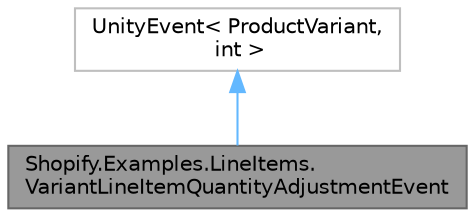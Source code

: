 digraph "Shopify.Examples.LineItems.VariantLineItemQuantityAdjustmentEvent"
{
 // LATEX_PDF_SIZE
  bgcolor="transparent";
  edge [fontname=Helvetica,fontsize=10,labelfontname=Helvetica,labelfontsize=10];
  node [fontname=Helvetica,fontsize=10,shape=box,height=0.2,width=0.4];
  Node1 [id="Node000001",label="Shopify.Examples.LineItems.\lVariantLineItemQuantityAdjustmentEvent",height=0.2,width=0.4,color="gray40", fillcolor="grey60", style="filled", fontcolor="black",tooltip=" "];
  Node2 -> Node1 [id="edge1_Node000001_Node000002",dir="back",color="steelblue1",style="solid",tooltip=" "];
  Node2 [id="Node000002",label="UnityEvent\< ProductVariant,\l int \>",height=0.2,width=0.4,color="grey75", fillcolor="white", style="filled",tooltip=" "];
}
